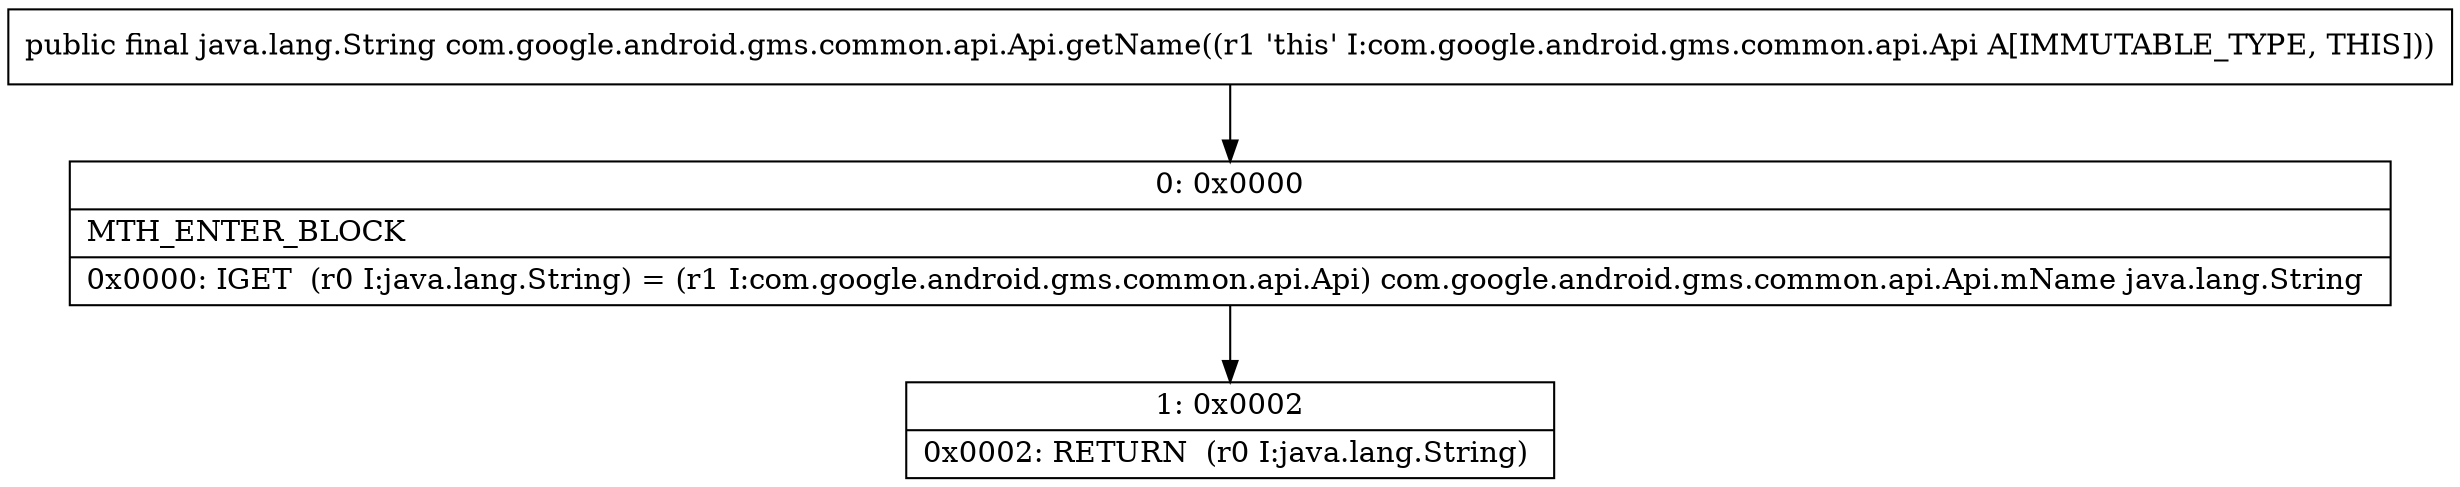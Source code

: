 digraph "CFG forcom.google.android.gms.common.api.Api.getName()Ljava\/lang\/String;" {
Node_0 [shape=record,label="{0\:\ 0x0000|MTH_ENTER_BLOCK\l|0x0000: IGET  (r0 I:java.lang.String) = (r1 I:com.google.android.gms.common.api.Api) com.google.android.gms.common.api.Api.mName java.lang.String \l}"];
Node_1 [shape=record,label="{1\:\ 0x0002|0x0002: RETURN  (r0 I:java.lang.String) \l}"];
MethodNode[shape=record,label="{public final java.lang.String com.google.android.gms.common.api.Api.getName((r1 'this' I:com.google.android.gms.common.api.Api A[IMMUTABLE_TYPE, THIS])) }"];
MethodNode -> Node_0;
Node_0 -> Node_1;
}

